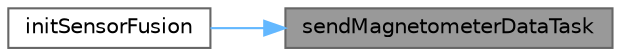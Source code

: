 digraph "sendMagnetometerDataTask"
{
 // LATEX_PDF_SIZE
  bgcolor="transparent";
  edge [fontname=Helvetica,fontsize=10,labelfontname=Helvetica,labelfontsize=10];
  node [fontname=Helvetica,fontsize=10,shape=box,height=0.2,width=0.4];
  rankdir="RL";
  Node1 [id="Node000001",label="sendMagnetometerDataTask",height=0.2,width=0.4,color="gray40", fillcolor="grey60", style="filled", fontcolor="black",tooltip="RTOS-Task, welcher die Daten des Magnetometers an die UART-Schnittstelle sendet. Wird für die Kalibri..."];
  Node1 -> Node2 [id="edge1_Node000001_Node000002",dir="back",color="steelblue1",style="solid",tooltip=" "];
  Node2 [id="Node000002",label="initSensorFusion",height=0.2,width=0.4,color="grey40", fillcolor="white", style="filled",URL="$sensor_8c.html#a1376a3487bad23e043fc5e7347f287f4",tooltip="Startet die RTOS-Tasks der ganzen Sensoren und initalisiert den Timer."];
}

